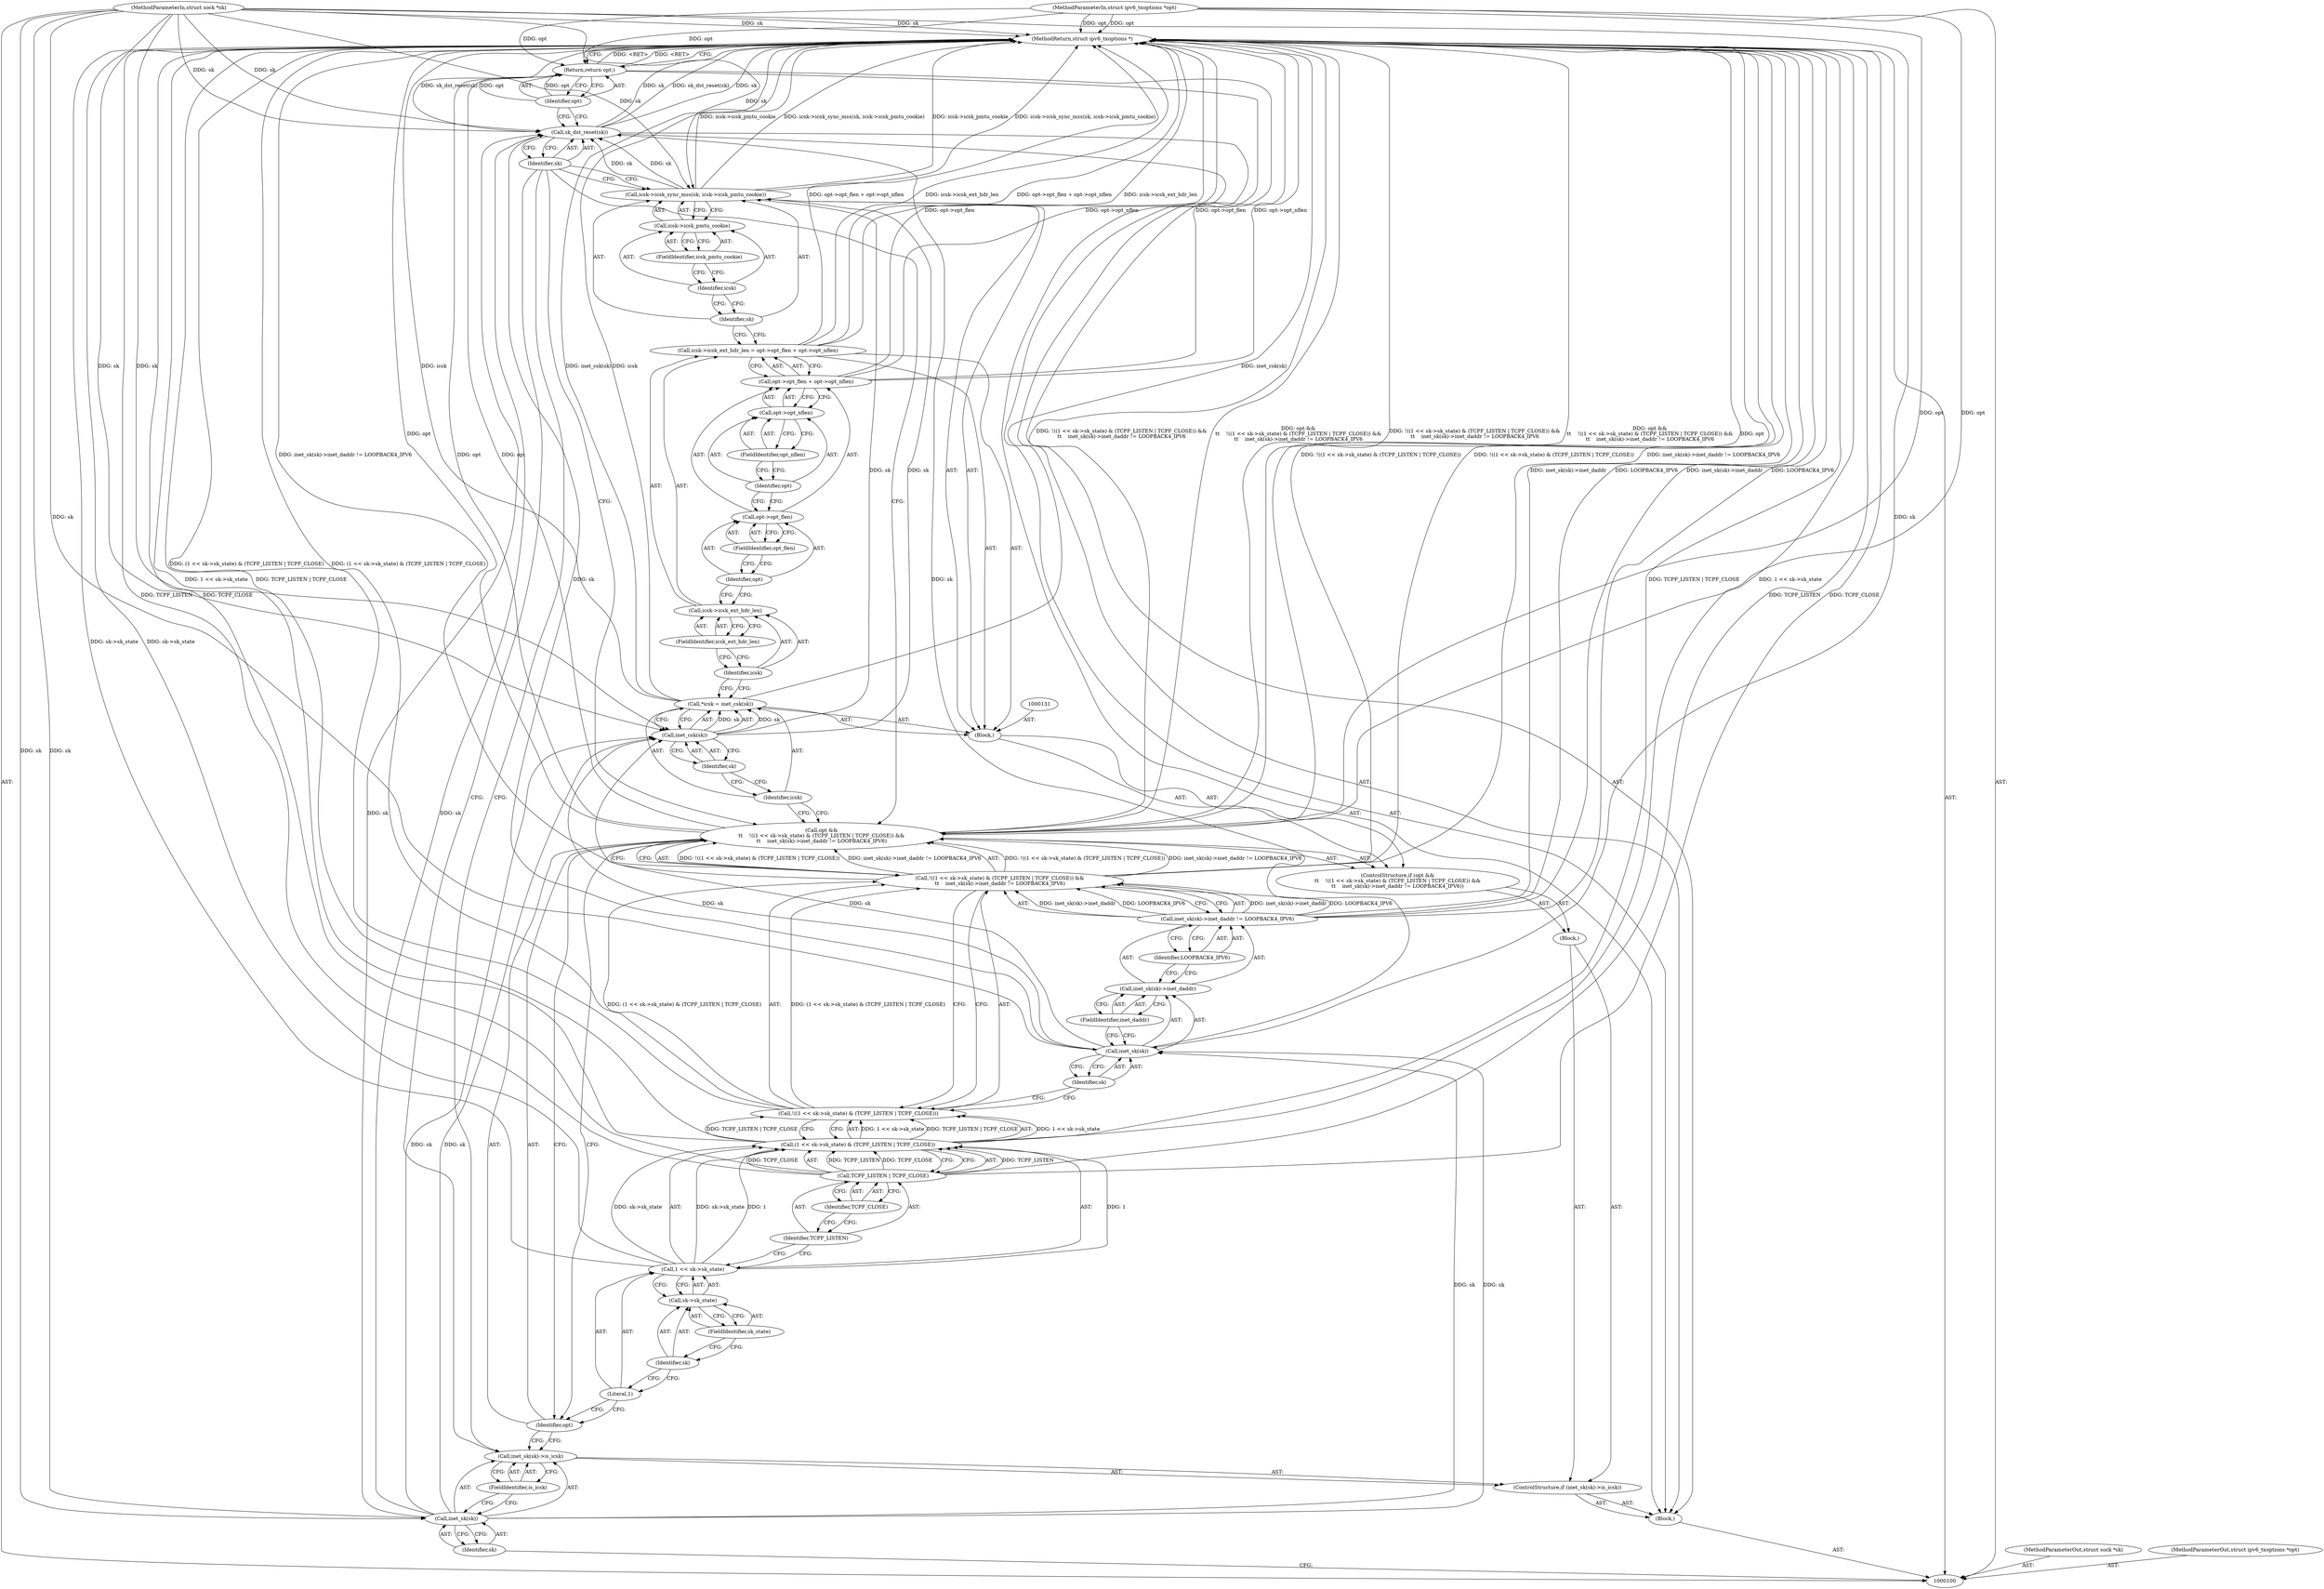 digraph "0_linux_45f6fad84cc305103b28d73482b344d7f5b76f39_12" {
"1000156" [label="(MethodReturn,struct ipv6_txoptions *)"];
"1000101" [label="(MethodParameterIn,struct sock *sk)"];
"1000225" [label="(MethodParameterOut,struct sock *sk)"];
"1000148" [label="(Identifier,sk)"];
"1000149" [label="(Call,icsk->icsk_pmtu_cookie)"];
"1000150" [label="(Identifier,icsk)"];
"1000151" [label="(FieldIdentifier,icsk_pmtu_cookie)"];
"1000147" [label="(Call,icsk->icsk_sync_mss(sk, icsk->icsk_pmtu_cookie))"];
"1000153" [label="(Identifier,sk)"];
"1000152" [label="(Call,sk_dst_reset(sk))"];
"1000154" [label="(Return,return opt;)"];
"1000155" [label="(Identifier,opt)"];
"1000102" [label="(MethodParameterIn,struct ipv6_txoptions *opt)"];
"1000226" [label="(MethodParameterOut,struct ipv6_txoptions *opt)"];
"1000103" [label="(Block,)"];
"1000104" [label="(ControlStructure,if (inet_sk(sk)->is_icsk))"];
"1000107" [label="(Identifier,sk)"];
"1000108" [label="(FieldIdentifier,is_icsk)"];
"1000109" [label="(Block,)"];
"1000105" [label="(Call,inet_sk(sk)->is_icsk)"];
"1000106" [label="(Call,inet_sk(sk))"];
"1000110" [label="(ControlStructure,if (opt &&\n\t\t    !((1 << sk->sk_state) & (TCPF_LISTEN | TCPF_CLOSE)) &&\n\t\t    inet_sk(sk)->inet_daddr != LOOPBACK4_IPV6))"];
"1000111" [label="(Call,opt &&\n\t\t    !((1 << sk->sk_state) & (TCPF_LISTEN | TCPF_CLOSE)) &&\n\t\t    inet_sk(sk)->inet_daddr != LOOPBACK4_IPV6)"];
"1000112" [label="(Identifier,opt)"];
"1000118" [label="(Call,sk->sk_state)"];
"1000119" [label="(Identifier,sk)"];
"1000120" [label="(FieldIdentifier,sk_state)"];
"1000121" [label="(Call,TCPF_LISTEN | TCPF_CLOSE)"];
"1000122" [label="(Identifier,TCPF_LISTEN)"];
"1000123" [label="(Identifier,TCPF_CLOSE)"];
"1000113" [label="(Call,!((1 << sk->sk_state) & (TCPF_LISTEN | TCPF_CLOSE)) &&\n\t\t    inet_sk(sk)->inet_daddr != LOOPBACK4_IPV6)"];
"1000114" [label="(Call,!((1 << sk->sk_state) & (TCPF_LISTEN | TCPF_CLOSE)))"];
"1000115" [label="(Call,(1 << sk->sk_state) & (TCPF_LISTEN | TCPF_CLOSE))"];
"1000116" [label="(Call,1 << sk->sk_state)"];
"1000117" [label="(Literal,1)"];
"1000127" [label="(Identifier,sk)"];
"1000128" [label="(FieldIdentifier,inet_daddr)"];
"1000129" [label="(Identifier,LOOPBACK4_IPV6)"];
"1000124" [label="(Call,inet_sk(sk)->inet_daddr != LOOPBACK4_IPV6)"];
"1000125" [label="(Call,inet_sk(sk)->inet_daddr)"];
"1000126" [label="(Call,inet_sk(sk))"];
"1000130" [label="(Block,)"];
"1000132" [label="(Call,*icsk = inet_csk(sk))"];
"1000133" [label="(Identifier,icsk)"];
"1000134" [label="(Call,inet_csk(sk))"];
"1000135" [label="(Identifier,sk)"];
"1000140" [label="(Call,opt->opt_flen + opt->opt_nflen)"];
"1000141" [label="(Call,opt->opt_flen)"];
"1000142" [label="(Identifier,opt)"];
"1000136" [label="(Call,icsk->icsk_ext_hdr_len = opt->opt_flen + opt->opt_nflen)"];
"1000137" [label="(Call,icsk->icsk_ext_hdr_len)"];
"1000138" [label="(Identifier,icsk)"];
"1000143" [label="(FieldIdentifier,opt_flen)"];
"1000144" [label="(Call,opt->opt_nflen)"];
"1000145" [label="(Identifier,opt)"];
"1000146" [label="(FieldIdentifier,opt_nflen)"];
"1000139" [label="(FieldIdentifier,icsk_ext_hdr_len)"];
"1000156" -> "1000100"  [label="AST: "];
"1000156" -> "1000154"  [label="CFG: "];
"1000124" -> "1000156"  [label="DDG: inet_sk(sk)->inet_daddr"];
"1000124" -> "1000156"  [label="DDG: LOOPBACK4_IPV6"];
"1000113" -> "1000156"  [label="DDG: !((1 << sk->sk_state) & (TCPF_LISTEN | TCPF_CLOSE))"];
"1000113" -> "1000156"  [label="DDG: inet_sk(sk)->inet_daddr != LOOPBACK4_IPV6"];
"1000147" -> "1000156"  [label="DDG: icsk->icsk_pmtu_cookie"];
"1000147" -> "1000156"  [label="DDG: icsk->icsk_sync_mss(sk, icsk->icsk_pmtu_cookie)"];
"1000152" -> "1000156"  [label="DDG: sk"];
"1000152" -> "1000156"  [label="DDG: sk_dst_reset(sk)"];
"1000116" -> "1000156"  [label="DDG: sk->sk_state"];
"1000121" -> "1000156"  [label="DDG: TCPF_CLOSE"];
"1000121" -> "1000156"  [label="DDG: TCPF_LISTEN"];
"1000140" -> "1000156"  [label="DDG: opt->opt_flen"];
"1000140" -> "1000156"  [label="DDG: opt->opt_nflen"];
"1000136" -> "1000156"  [label="DDG: opt->opt_flen + opt->opt_nflen"];
"1000136" -> "1000156"  [label="DDG: icsk->icsk_ext_hdr_len"];
"1000132" -> "1000156"  [label="DDG: inet_csk(sk)"];
"1000132" -> "1000156"  [label="DDG: icsk"];
"1000114" -> "1000156"  [label="DDG: (1 << sk->sk_state) & (TCPF_LISTEN | TCPF_CLOSE)"];
"1000115" -> "1000156"  [label="DDG: TCPF_LISTEN | TCPF_CLOSE"];
"1000115" -> "1000156"  [label="DDG: 1 << sk->sk_state"];
"1000102" -> "1000156"  [label="DDG: opt"];
"1000111" -> "1000156"  [label="DDG: opt"];
"1000111" -> "1000156"  [label="DDG: !((1 << sk->sk_state) & (TCPF_LISTEN | TCPF_CLOSE)) &&\n\t\t    inet_sk(sk)->inet_daddr != LOOPBACK4_IPV6"];
"1000111" -> "1000156"  [label="DDG: opt &&\n\t\t    !((1 << sk->sk_state) & (TCPF_LISTEN | TCPF_CLOSE)) &&\n\t\t    inet_sk(sk)->inet_daddr != LOOPBACK4_IPV6"];
"1000101" -> "1000156"  [label="DDG: sk"];
"1000154" -> "1000156"  [label="DDG: <RET>"];
"1000101" -> "1000100"  [label="AST: "];
"1000101" -> "1000156"  [label="DDG: sk"];
"1000101" -> "1000106"  [label="DDG: sk"];
"1000101" -> "1000126"  [label="DDG: sk"];
"1000101" -> "1000134"  [label="DDG: sk"];
"1000101" -> "1000147"  [label="DDG: sk"];
"1000101" -> "1000152"  [label="DDG: sk"];
"1000225" -> "1000100"  [label="AST: "];
"1000148" -> "1000147"  [label="AST: "];
"1000148" -> "1000136"  [label="CFG: "];
"1000150" -> "1000148"  [label="CFG: "];
"1000149" -> "1000147"  [label="AST: "];
"1000149" -> "1000151"  [label="CFG: "];
"1000150" -> "1000149"  [label="AST: "];
"1000151" -> "1000149"  [label="AST: "];
"1000147" -> "1000149"  [label="CFG: "];
"1000150" -> "1000149"  [label="AST: "];
"1000150" -> "1000148"  [label="CFG: "];
"1000151" -> "1000150"  [label="CFG: "];
"1000151" -> "1000149"  [label="AST: "];
"1000151" -> "1000150"  [label="CFG: "];
"1000149" -> "1000151"  [label="CFG: "];
"1000147" -> "1000130"  [label="AST: "];
"1000147" -> "1000149"  [label="CFG: "];
"1000148" -> "1000147"  [label="AST: "];
"1000149" -> "1000147"  [label="AST: "];
"1000153" -> "1000147"  [label="CFG: "];
"1000147" -> "1000156"  [label="DDG: icsk->icsk_pmtu_cookie"];
"1000147" -> "1000156"  [label="DDG: icsk->icsk_sync_mss(sk, icsk->icsk_pmtu_cookie)"];
"1000134" -> "1000147"  [label="DDG: sk"];
"1000101" -> "1000147"  [label="DDG: sk"];
"1000147" -> "1000152"  [label="DDG: sk"];
"1000153" -> "1000152"  [label="AST: "];
"1000153" -> "1000147"  [label="CFG: "];
"1000153" -> "1000111"  [label="CFG: "];
"1000153" -> "1000105"  [label="CFG: "];
"1000152" -> "1000153"  [label="CFG: "];
"1000152" -> "1000103"  [label="AST: "];
"1000152" -> "1000153"  [label="CFG: "];
"1000153" -> "1000152"  [label="AST: "];
"1000155" -> "1000152"  [label="CFG: "];
"1000152" -> "1000156"  [label="DDG: sk"];
"1000152" -> "1000156"  [label="DDG: sk_dst_reset(sk)"];
"1000106" -> "1000152"  [label="DDG: sk"];
"1000147" -> "1000152"  [label="DDG: sk"];
"1000126" -> "1000152"  [label="DDG: sk"];
"1000101" -> "1000152"  [label="DDG: sk"];
"1000154" -> "1000103"  [label="AST: "];
"1000154" -> "1000155"  [label="CFG: "];
"1000155" -> "1000154"  [label="AST: "];
"1000156" -> "1000154"  [label="CFG: "];
"1000154" -> "1000156"  [label="DDG: <RET>"];
"1000155" -> "1000154"  [label="DDG: opt"];
"1000111" -> "1000154"  [label="DDG: opt"];
"1000102" -> "1000154"  [label="DDG: opt"];
"1000155" -> "1000154"  [label="AST: "];
"1000155" -> "1000152"  [label="CFG: "];
"1000154" -> "1000155"  [label="CFG: "];
"1000155" -> "1000154"  [label="DDG: opt"];
"1000102" -> "1000100"  [label="AST: "];
"1000102" -> "1000156"  [label="DDG: opt"];
"1000102" -> "1000111"  [label="DDG: opt"];
"1000102" -> "1000154"  [label="DDG: opt"];
"1000226" -> "1000100"  [label="AST: "];
"1000103" -> "1000100"  [label="AST: "];
"1000104" -> "1000103"  [label="AST: "];
"1000152" -> "1000103"  [label="AST: "];
"1000154" -> "1000103"  [label="AST: "];
"1000104" -> "1000103"  [label="AST: "];
"1000105" -> "1000104"  [label="AST: "];
"1000109" -> "1000104"  [label="AST: "];
"1000107" -> "1000106"  [label="AST: "];
"1000107" -> "1000100"  [label="CFG: "];
"1000106" -> "1000107"  [label="CFG: "];
"1000108" -> "1000105"  [label="AST: "];
"1000108" -> "1000106"  [label="CFG: "];
"1000105" -> "1000108"  [label="CFG: "];
"1000109" -> "1000104"  [label="AST: "];
"1000110" -> "1000109"  [label="AST: "];
"1000105" -> "1000104"  [label="AST: "];
"1000105" -> "1000108"  [label="CFG: "];
"1000106" -> "1000105"  [label="AST: "];
"1000108" -> "1000105"  [label="AST: "];
"1000112" -> "1000105"  [label="CFG: "];
"1000153" -> "1000105"  [label="CFG: "];
"1000106" -> "1000105"  [label="AST: "];
"1000106" -> "1000107"  [label="CFG: "];
"1000107" -> "1000106"  [label="AST: "];
"1000108" -> "1000106"  [label="CFG: "];
"1000101" -> "1000106"  [label="DDG: sk"];
"1000106" -> "1000126"  [label="DDG: sk"];
"1000106" -> "1000134"  [label="DDG: sk"];
"1000106" -> "1000152"  [label="DDG: sk"];
"1000110" -> "1000109"  [label="AST: "];
"1000111" -> "1000110"  [label="AST: "];
"1000130" -> "1000110"  [label="AST: "];
"1000111" -> "1000110"  [label="AST: "];
"1000111" -> "1000112"  [label="CFG: "];
"1000111" -> "1000113"  [label="CFG: "];
"1000112" -> "1000111"  [label="AST: "];
"1000113" -> "1000111"  [label="AST: "];
"1000133" -> "1000111"  [label="CFG: "];
"1000153" -> "1000111"  [label="CFG: "];
"1000111" -> "1000156"  [label="DDG: opt"];
"1000111" -> "1000156"  [label="DDG: !((1 << sk->sk_state) & (TCPF_LISTEN | TCPF_CLOSE)) &&\n\t\t    inet_sk(sk)->inet_daddr != LOOPBACK4_IPV6"];
"1000111" -> "1000156"  [label="DDG: opt &&\n\t\t    !((1 << sk->sk_state) & (TCPF_LISTEN | TCPF_CLOSE)) &&\n\t\t    inet_sk(sk)->inet_daddr != LOOPBACK4_IPV6"];
"1000102" -> "1000111"  [label="DDG: opt"];
"1000113" -> "1000111"  [label="DDG: !((1 << sk->sk_state) & (TCPF_LISTEN | TCPF_CLOSE))"];
"1000113" -> "1000111"  [label="DDG: inet_sk(sk)->inet_daddr != LOOPBACK4_IPV6"];
"1000111" -> "1000154"  [label="DDG: opt"];
"1000112" -> "1000111"  [label="AST: "];
"1000112" -> "1000105"  [label="CFG: "];
"1000117" -> "1000112"  [label="CFG: "];
"1000111" -> "1000112"  [label="CFG: "];
"1000118" -> "1000116"  [label="AST: "];
"1000118" -> "1000120"  [label="CFG: "];
"1000119" -> "1000118"  [label="AST: "];
"1000120" -> "1000118"  [label="AST: "];
"1000116" -> "1000118"  [label="CFG: "];
"1000119" -> "1000118"  [label="AST: "];
"1000119" -> "1000117"  [label="CFG: "];
"1000120" -> "1000119"  [label="CFG: "];
"1000120" -> "1000118"  [label="AST: "];
"1000120" -> "1000119"  [label="CFG: "];
"1000118" -> "1000120"  [label="CFG: "];
"1000121" -> "1000115"  [label="AST: "];
"1000121" -> "1000123"  [label="CFG: "];
"1000122" -> "1000121"  [label="AST: "];
"1000123" -> "1000121"  [label="AST: "];
"1000115" -> "1000121"  [label="CFG: "];
"1000121" -> "1000156"  [label="DDG: TCPF_CLOSE"];
"1000121" -> "1000156"  [label="DDG: TCPF_LISTEN"];
"1000121" -> "1000115"  [label="DDG: TCPF_LISTEN"];
"1000121" -> "1000115"  [label="DDG: TCPF_CLOSE"];
"1000122" -> "1000121"  [label="AST: "];
"1000122" -> "1000116"  [label="CFG: "];
"1000123" -> "1000122"  [label="CFG: "];
"1000123" -> "1000121"  [label="AST: "];
"1000123" -> "1000122"  [label="CFG: "];
"1000121" -> "1000123"  [label="CFG: "];
"1000113" -> "1000111"  [label="AST: "];
"1000113" -> "1000114"  [label="CFG: "];
"1000113" -> "1000124"  [label="CFG: "];
"1000114" -> "1000113"  [label="AST: "];
"1000124" -> "1000113"  [label="AST: "];
"1000111" -> "1000113"  [label="CFG: "];
"1000113" -> "1000156"  [label="DDG: !((1 << sk->sk_state) & (TCPF_LISTEN | TCPF_CLOSE))"];
"1000113" -> "1000156"  [label="DDG: inet_sk(sk)->inet_daddr != LOOPBACK4_IPV6"];
"1000113" -> "1000111"  [label="DDG: !((1 << sk->sk_state) & (TCPF_LISTEN | TCPF_CLOSE))"];
"1000113" -> "1000111"  [label="DDG: inet_sk(sk)->inet_daddr != LOOPBACK4_IPV6"];
"1000114" -> "1000113"  [label="DDG: (1 << sk->sk_state) & (TCPF_LISTEN | TCPF_CLOSE)"];
"1000124" -> "1000113"  [label="DDG: inet_sk(sk)->inet_daddr"];
"1000124" -> "1000113"  [label="DDG: LOOPBACK4_IPV6"];
"1000114" -> "1000113"  [label="AST: "];
"1000114" -> "1000115"  [label="CFG: "];
"1000115" -> "1000114"  [label="AST: "];
"1000127" -> "1000114"  [label="CFG: "];
"1000113" -> "1000114"  [label="CFG: "];
"1000114" -> "1000156"  [label="DDG: (1 << sk->sk_state) & (TCPF_LISTEN | TCPF_CLOSE)"];
"1000114" -> "1000113"  [label="DDG: (1 << sk->sk_state) & (TCPF_LISTEN | TCPF_CLOSE)"];
"1000115" -> "1000114"  [label="DDG: 1 << sk->sk_state"];
"1000115" -> "1000114"  [label="DDG: TCPF_LISTEN | TCPF_CLOSE"];
"1000115" -> "1000114"  [label="AST: "];
"1000115" -> "1000121"  [label="CFG: "];
"1000116" -> "1000115"  [label="AST: "];
"1000121" -> "1000115"  [label="AST: "];
"1000114" -> "1000115"  [label="CFG: "];
"1000115" -> "1000156"  [label="DDG: TCPF_LISTEN | TCPF_CLOSE"];
"1000115" -> "1000156"  [label="DDG: 1 << sk->sk_state"];
"1000115" -> "1000114"  [label="DDG: 1 << sk->sk_state"];
"1000115" -> "1000114"  [label="DDG: TCPF_LISTEN | TCPF_CLOSE"];
"1000116" -> "1000115"  [label="DDG: 1"];
"1000116" -> "1000115"  [label="DDG: sk->sk_state"];
"1000121" -> "1000115"  [label="DDG: TCPF_LISTEN"];
"1000121" -> "1000115"  [label="DDG: TCPF_CLOSE"];
"1000116" -> "1000115"  [label="AST: "];
"1000116" -> "1000118"  [label="CFG: "];
"1000117" -> "1000116"  [label="AST: "];
"1000118" -> "1000116"  [label="AST: "];
"1000122" -> "1000116"  [label="CFG: "];
"1000116" -> "1000156"  [label="DDG: sk->sk_state"];
"1000116" -> "1000115"  [label="DDG: 1"];
"1000116" -> "1000115"  [label="DDG: sk->sk_state"];
"1000117" -> "1000116"  [label="AST: "];
"1000117" -> "1000112"  [label="CFG: "];
"1000119" -> "1000117"  [label="CFG: "];
"1000127" -> "1000126"  [label="AST: "];
"1000127" -> "1000114"  [label="CFG: "];
"1000126" -> "1000127"  [label="CFG: "];
"1000128" -> "1000125"  [label="AST: "];
"1000128" -> "1000126"  [label="CFG: "];
"1000125" -> "1000128"  [label="CFG: "];
"1000129" -> "1000124"  [label="AST: "];
"1000129" -> "1000125"  [label="CFG: "];
"1000124" -> "1000129"  [label="CFG: "];
"1000124" -> "1000113"  [label="AST: "];
"1000124" -> "1000129"  [label="CFG: "];
"1000125" -> "1000124"  [label="AST: "];
"1000129" -> "1000124"  [label="AST: "];
"1000113" -> "1000124"  [label="CFG: "];
"1000124" -> "1000156"  [label="DDG: inet_sk(sk)->inet_daddr"];
"1000124" -> "1000156"  [label="DDG: LOOPBACK4_IPV6"];
"1000124" -> "1000113"  [label="DDG: inet_sk(sk)->inet_daddr"];
"1000124" -> "1000113"  [label="DDG: LOOPBACK4_IPV6"];
"1000125" -> "1000124"  [label="AST: "];
"1000125" -> "1000128"  [label="CFG: "];
"1000126" -> "1000125"  [label="AST: "];
"1000128" -> "1000125"  [label="AST: "];
"1000129" -> "1000125"  [label="CFG: "];
"1000126" -> "1000125"  [label="AST: "];
"1000126" -> "1000127"  [label="CFG: "];
"1000127" -> "1000126"  [label="AST: "];
"1000128" -> "1000126"  [label="CFG: "];
"1000106" -> "1000126"  [label="DDG: sk"];
"1000101" -> "1000126"  [label="DDG: sk"];
"1000126" -> "1000134"  [label="DDG: sk"];
"1000126" -> "1000152"  [label="DDG: sk"];
"1000130" -> "1000110"  [label="AST: "];
"1000131" -> "1000130"  [label="AST: "];
"1000132" -> "1000130"  [label="AST: "];
"1000136" -> "1000130"  [label="AST: "];
"1000147" -> "1000130"  [label="AST: "];
"1000132" -> "1000130"  [label="AST: "];
"1000132" -> "1000134"  [label="CFG: "];
"1000133" -> "1000132"  [label="AST: "];
"1000134" -> "1000132"  [label="AST: "];
"1000138" -> "1000132"  [label="CFG: "];
"1000132" -> "1000156"  [label="DDG: inet_csk(sk)"];
"1000132" -> "1000156"  [label="DDG: icsk"];
"1000134" -> "1000132"  [label="DDG: sk"];
"1000133" -> "1000132"  [label="AST: "];
"1000133" -> "1000111"  [label="CFG: "];
"1000135" -> "1000133"  [label="CFG: "];
"1000134" -> "1000132"  [label="AST: "];
"1000134" -> "1000135"  [label="CFG: "];
"1000135" -> "1000134"  [label="AST: "];
"1000132" -> "1000134"  [label="CFG: "];
"1000134" -> "1000132"  [label="DDG: sk"];
"1000106" -> "1000134"  [label="DDG: sk"];
"1000126" -> "1000134"  [label="DDG: sk"];
"1000101" -> "1000134"  [label="DDG: sk"];
"1000134" -> "1000147"  [label="DDG: sk"];
"1000135" -> "1000134"  [label="AST: "];
"1000135" -> "1000133"  [label="CFG: "];
"1000134" -> "1000135"  [label="CFG: "];
"1000140" -> "1000136"  [label="AST: "];
"1000140" -> "1000144"  [label="CFG: "];
"1000141" -> "1000140"  [label="AST: "];
"1000144" -> "1000140"  [label="AST: "];
"1000136" -> "1000140"  [label="CFG: "];
"1000140" -> "1000156"  [label="DDG: opt->opt_flen"];
"1000140" -> "1000156"  [label="DDG: opt->opt_nflen"];
"1000141" -> "1000140"  [label="AST: "];
"1000141" -> "1000143"  [label="CFG: "];
"1000142" -> "1000141"  [label="AST: "];
"1000143" -> "1000141"  [label="AST: "];
"1000145" -> "1000141"  [label="CFG: "];
"1000142" -> "1000141"  [label="AST: "];
"1000142" -> "1000137"  [label="CFG: "];
"1000143" -> "1000142"  [label="CFG: "];
"1000136" -> "1000130"  [label="AST: "];
"1000136" -> "1000140"  [label="CFG: "];
"1000137" -> "1000136"  [label="AST: "];
"1000140" -> "1000136"  [label="AST: "];
"1000148" -> "1000136"  [label="CFG: "];
"1000136" -> "1000156"  [label="DDG: opt->opt_flen + opt->opt_nflen"];
"1000136" -> "1000156"  [label="DDG: icsk->icsk_ext_hdr_len"];
"1000137" -> "1000136"  [label="AST: "];
"1000137" -> "1000139"  [label="CFG: "];
"1000138" -> "1000137"  [label="AST: "];
"1000139" -> "1000137"  [label="AST: "];
"1000142" -> "1000137"  [label="CFG: "];
"1000138" -> "1000137"  [label="AST: "];
"1000138" -> "1000132"  [label="CFG: "];
"1000139" -> "1000138"  [label="CFG: "];
"1000143" -> "1000141"  [label="AST: "];
"1000143" -> "1000142"  [label="CFG: "];
"1000141" -> "1000143"  [label="CFG: "];
"1000144" -> "1000140"  [label="AST: "];
"1000144" -> "1000146"  [label="CFG: "];
"1000145" -> "1000144"  [label="AST: "];
"1000146" -> "1000144"  [label="AST: "];
"1000140" -> "1000144"  [label="CFG: "];
"1000145" -> "1000144"  [label="AST: "];
"1000145" -> "1000141"  [label="CFG: "];
"1000146" -> "1000145"  [label="CFG: "];
"1000146" -> "1000144"  [label="AST: "];
"1000146" -> "1000145"  [label="CFG: "];
"1000144" -> "1000146"  [label="CFG: "];
"1000139" -> "1000137"  [label="AST: "];
"1000139" -> "1000138"  [label="CFG: "];
"1000137" -> "1000139"  [label="CFG: "];
}

